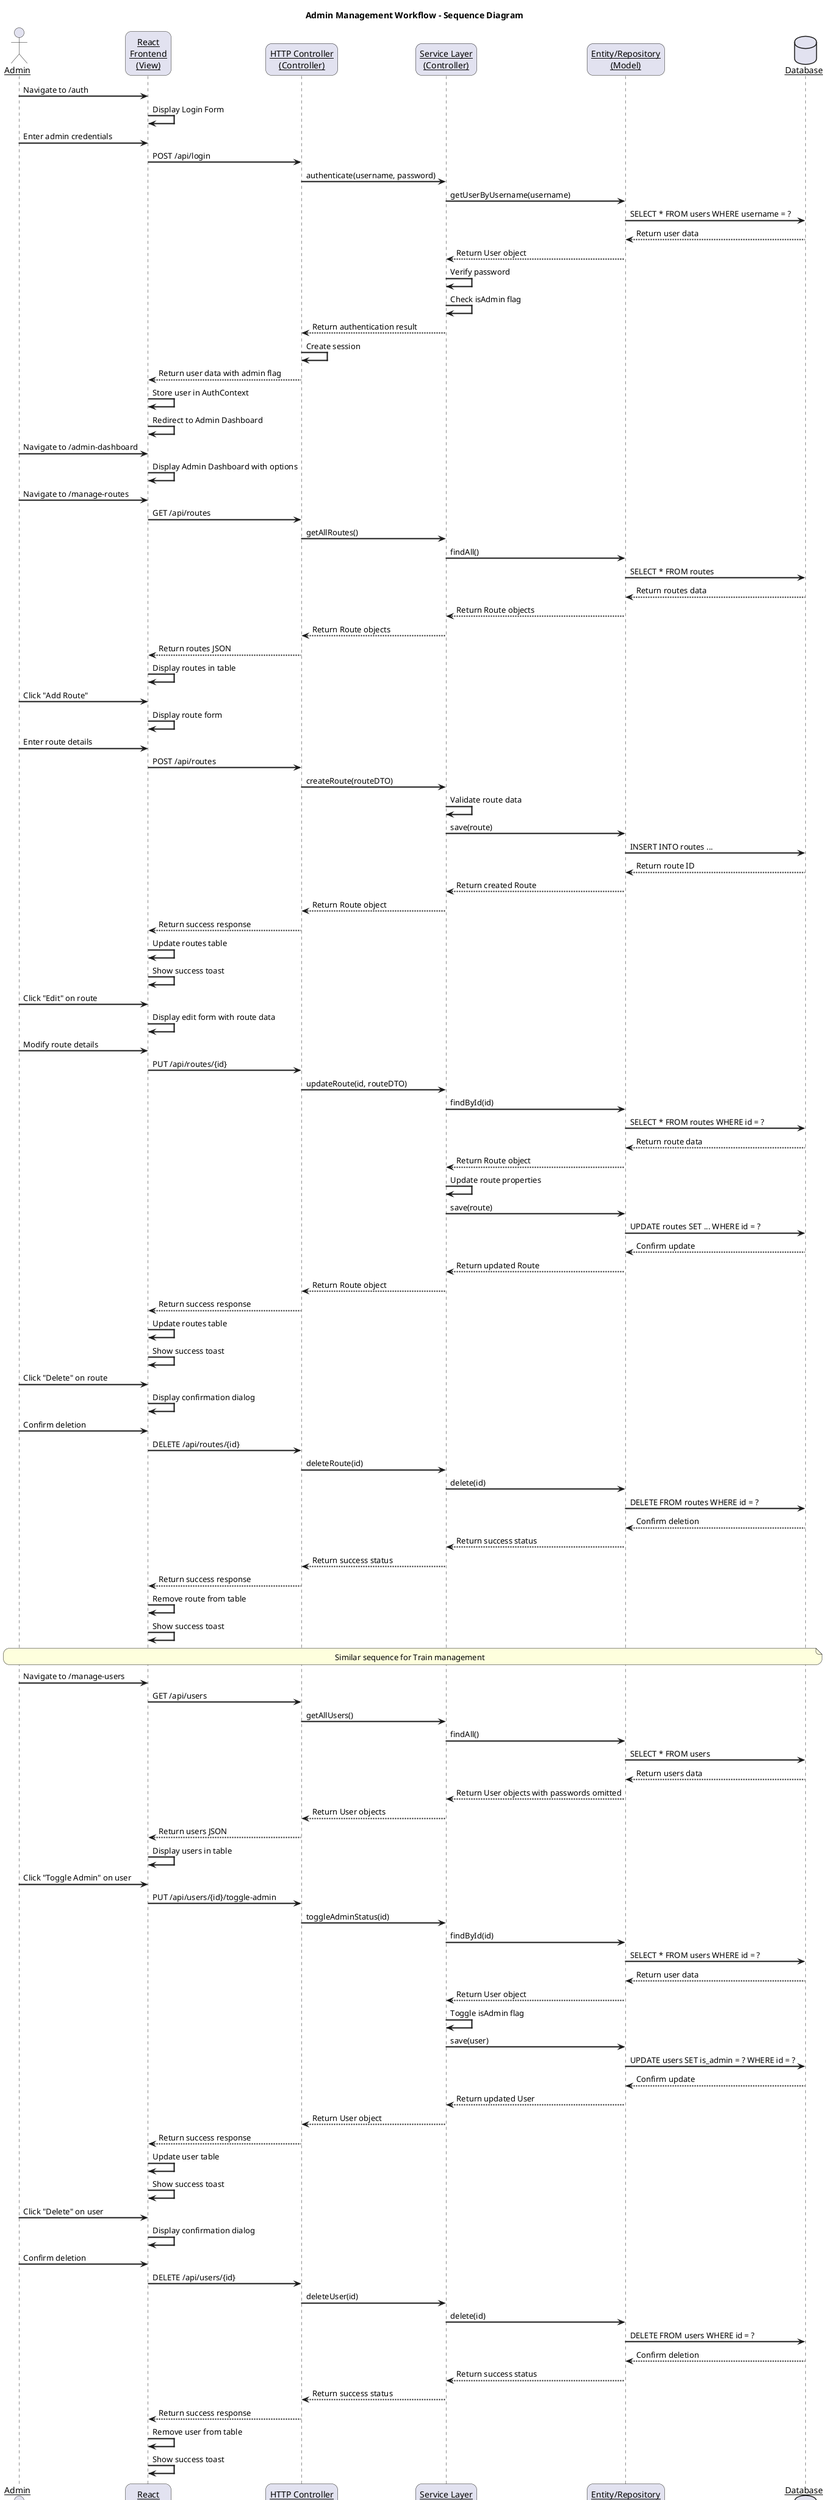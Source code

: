 @startuml TrainEase Admin Sequence Diagram

' Style settings
skinparam sequenceArrowThickness 2
skinparam roundcorner 20
skinparam sequenceParticipant underline

' Participants in the Admin flow
actor "Admin" as Admin
participant "React\nFrontend\n(View)" as View
participant "HTTP Controller\n(Controller)" as Controller
participant "Service Layer\n(Controller)" as Service
participant "Entity/Repository\n(Model)" as Model
database "Database" as DB

' Admin Workflow Sequence
title Admin Management Workflow - Sequence Diagram

' Admin Login
Admin -> View: Navigate to /auth
View -> View: Display Login Form
Admin -> View: Enter admin credentials
View -> Controller: POST /api/login
Controller -> Service: authenticate(username, password)
Service -> Model: getUserByUsername(username)
Model -> DB: SELECT * FROM users WHERE username = ?
DB --> Model: Return user data
Model --> Service: Return User object
Service -> Service: Verify password
Service -> Service: Check isAdmin flag
Service --> Controller: Return authentication result
Controller -> Controller: Create session
Controller --> View: Return user data with admin flag
View -> View: Store user in AuthContext
View -> View: Redirect to Admin Dashboard

' Admin Dashboard View
Admin -> View: Navigate to /admin-dashboard
View -> View: Display Admin Dashboard with options

' Manage Routes
Admin -> View: Navigate to /manage-routes
View -> Controller: GET /api/routes
Controller -> Service: getAllRoutes()
Service -> Model: findAll()
Model -> DB: SELECT * FROM routes
DB --> Model: Return routes data
Model --> Service: Return Route objects
Service --> Controller: Return Route objects
Controller --> View: Return routes JSON
View -> View: Display routes in table

' Add New Route
Admin -> View: Click "Add Route"
View -> View: Display route form
Admin -> View: Enter route details
View -> Controller: POST /api/routes
Controller -> Service: createRoute(routeDTO)
Service -> Service: Validate route data
Service -> Model: save(route)
Model -> DB: INSERT INTO routes ...
DB --> Model: Return route ID
Model --> Service: Return created Route
Service --> Controller: Return Route object
Controller --> View: Return success response
View -> View: Update routes table
View -> View: Show success toast

' Edit Route
Admin -> View: Click "Edit" on route
View -> View: Display edit form with route data
Admin -> View: Modify route details
View -> Controller: PUT /api/routes/{id}
Controller -> Service: updateRoute(id, routeDTO)
Service -> Model: findById(id)
Model -> DB: SELECT * FROM routes WHERE id = ?
DB --> Model: Return route data
Model --> Service: Return Route object
Service -> Service: Update route properties
Service -> Model: save(route)
Model -> DB: UPDATE routes SET ... WHERE id = ?
DB --> Model: Confirm update
Model --> Service: Return updated Route
Service --> Controller: Return Route object
Controller --> View: Return success response
View -> View: Update routes table
View -> View: Show success toast

' Delete Route
Admin -> View: Click "Delete" on route
View -> View: Display confirmation dialog
Admin -> View: Confirm deletion
View -> Controller: DELETE /api/routes/{id}
Controller -> Service: deleteRoute(id)
Service -> Model: delete(id)
Model -> DB: DELETE FROM routes WHERE id = ?
DB --> Model: Confirm deletion
Model --> Service: Return success status
Service --> Controller: Return success status
Controller --> View: Return success response
View -> View: Remove route from table
View -> View: Show success toast

' Similar for Manage Trains
note over Admin, DB: Similar sequence for Train management

' Manage Users
Admin -> View: Navigate to /manage-users
View -> Controller: GET /api/users
Controller -> Service: getAllUsers()
Service -> Model: findAll()
Model -> DB: SELECT * FROM users
DB --> Model: Return users data
Model --> Service: Return User objects with passwords omitted
Service --> Controller: Return User objects
Controller --> View: Return users JSON
View -> View: Display users in table

' Toggle Admin Status
Admin -> View: Click "Toggle Admin" on user
View -> Controller: PUT /api/users/{id}/toggle-admin
Controller -> Service: toggleAdminStatus(id)
Service -> Model: findById(id)
Model -> DB: SELECT * FROM users WHERE id = ?
DB --> Model: Return user data
Model --> Service: Return User object
Service -> Service: Toggle isAdmin flag
Service -> Model: save(user)
Model -> DB: UPDATE users SET is_admin = ? WHERE id = ?
DB --> Model: Confirm update
Model --> Service: Return updated User
Service --> Controller: Return User object
Controller --> View: Return success response
View -> View: Update user table
View -> View: Show success toast

' Delete User
Admin -> View: Click "Delete" on user
View -> View: Display confirmation dialog
Admin -> View: Confirm deletion
View -> Controller: DELETE /api/users/{id}
Controller -> Service: deleteUser(id)
Service -> Model: delete(id)
Model -> DB: DELETE FROM users WHERE id = ?
DB --> Model: Confirm deletion
Model --> Service: Return success status
Service --> Controller: Return success status
Controller --> View: Return success response
View -> View: Remove user from table
View -> View: Show success toast

@enduml
